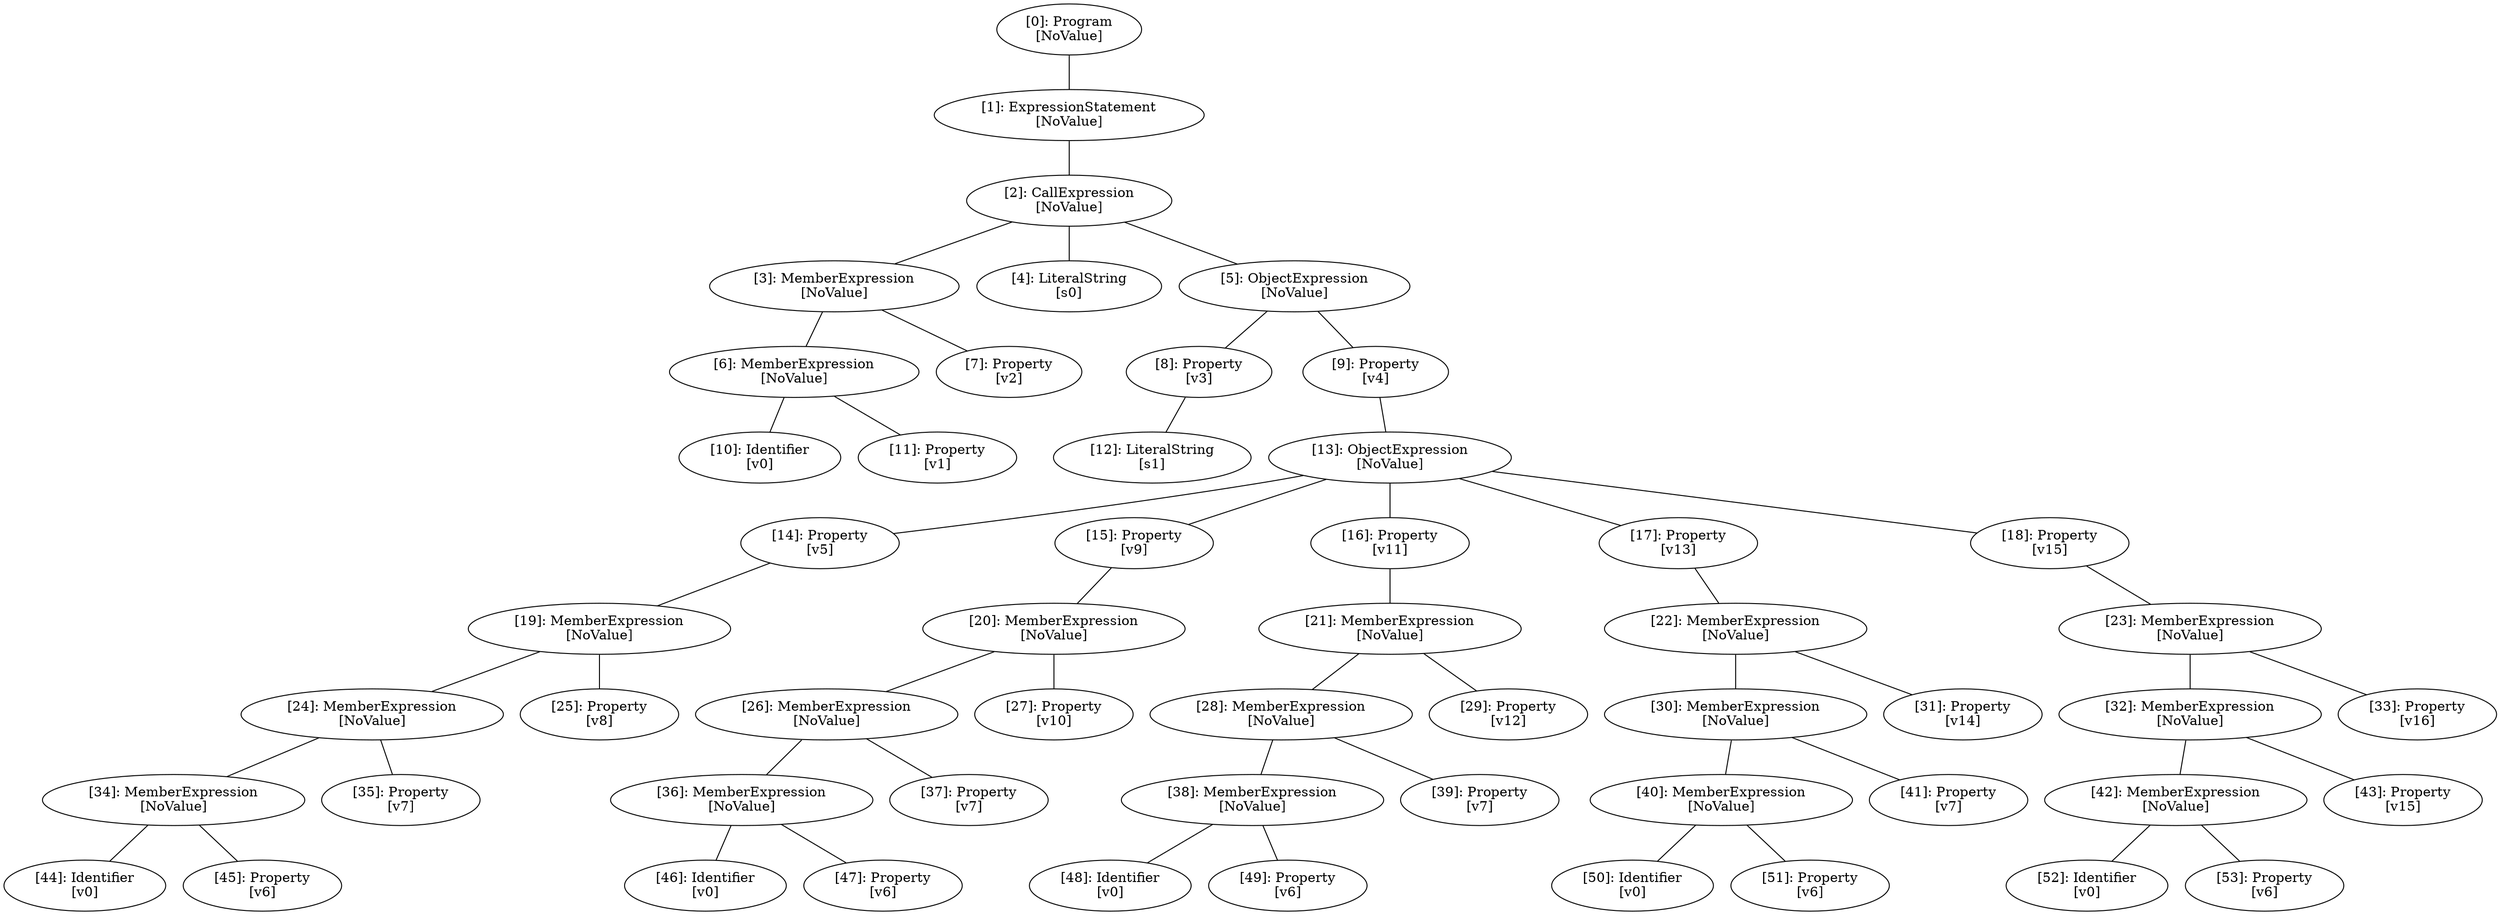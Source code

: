 // Result
graph {
	0 [label="[0]: Program
[NoValue]"]
	1 [label="[1]: ExpressionStatement
[NoValue]"]
	2 [label="[2]: CallExpression
[NoValue]"]
	3 [label="[3]: MemberExpression
[NoValue]"]
	4 [label="[4]: LiteralString
[s0]"]
	5 [label="[5]: ObjectExpression
[NoValue]"]
	6 [label="[6]: MemberExpression
[NoValue]"]
	7 [label="[7]: Property
[v2]"]
	8 [label="[8]: Property
[v3]"]
	9 [label="[9]: Property
[v4]"]
	10 [label="[10]: Identifier
[v0]"]
	11 [label="[11]: Property
[v1]"]
	12 [label="[12]: LiteralString
[s1]"]
	13 [label="[13]: ObjectExpression
[NoValue]"]
	14 [label="[14]: Property
[v5]"]
	15 [label="[15]: Property
[v9]"]
	16 [label="[16]: Property
[v11]"]
	17 [label="[17]: Property
[v13]"]
	18 [label="[18]: Property
[v15]"]
	19 [label="[19]: MemberExpression
[NoValue]"]
	20 [label="[20]: MemberExpression
[NoValue]"]
	21 [label="[21]: MemberExpression
[NoValue]"]
	22 [label="[22]: MemberExpression
[NoValue]"]
	23 [label="[23]: MemberExpression
[NoValue]"]
	24 [label="[24]: MemberExpression
[NoValue]"]
	25 [label="[25]: Property
[v8]"]
	26 [label="[26]: MemberExpression
[NoValue]"]
	27 [label="[27]: Property
[v10]"]
	28 [label="[28]: MemberExpression
[NoValue]"]
	29 [label="[29]: Property
[v12]"]
	30 [label="[30]: MemberExpression
[NoValue]"]
	31 [label="[31]: Property
[v14]"]
	32 [label="[32]: MemberExpression
[NoValue]"]
	33 [label="[33]: Property
[v16]"]
	34 [label="[34]: MemberExpression
[NoValue]"]
	35 [label="[35]: Property
[v7]"]
	36 [label="[36]: MemberExpression
[NoValue]"]
	37 [label="[37]: Property
[v7]"]
	38 [label="[38]: MemberExpression
[NoValue]"]
	39 [label="[39]: Property
[v7]"]
	40 [label="[40]: MemberExpression
[NoValue]"]
	41 [label="[41]: Property
[v7]"]
	42 [label="[42]: MemberExpression
[NoValue]"]
	43 [label="[43]: Property
[v15]"]
	44 [label="[44]: Identifier
[v0]"]
	45 [label="[45]: Property
[v6]"]
	46 [label="[46]: Identifier
[v0]"]
	47 [label="[47]: Property
[v6]"]
	48 [label="[48]: Identifier
[v0]"]
	49 [label="[49]: Property
[v6]"]
	50 [label="[50]: Identifier
[v0]"]
	51 [label="[51]: Property
[v6]"]
	52 [label="[52]: Identifier
[v0]"]
	53 [label="[53]: Property
[v6]"]
	0 -- 1
	1 -- 2
	2 -- 3
	2 -- 4
	2 -- 5
	3 -- 6
	3 -- 7
	5 -- 8
	5 -- 9
	6 -- 10
	6 -- 11
	8 -- 12
	9 -- 13
	13 -- 14
	13 -- 15
	13 -- 16
	13 -- 17
	13 -- 18
	14 -- 19
	15 -- 20
	16 -- 21
	17 -- 22
	18 -- 23
	19 -- 24
	19 -- 25
	20 -- 26
	20 -- 27
	21 -- 28
	21 -- 29
	22 -- 30
	22 -- 31
	23 -- 32
	23 -- 33
	24 -- 34
	24 -- 35
	26 -- 36
	26 -- 37
	28 -- 38
	28 -- 39
	30 -- 40
	30 -- 41
	32 -- 42
	32 -- 43
	34 -- 44
	34 -- 45
	36 -- 46
	36 -- 47
	38 -- 48
	38 -- 49
	40 -- 50
	40 -- 51
	42 -- 52
	42 -- 53
}
